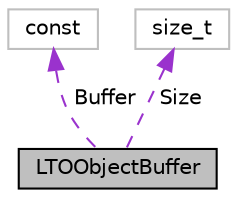 digraph "LTOObjectBuffer"
{
 // LATEX_PDF_SIZE
  bgcolor="transparent";
  edge [fontname="Helvetica",fontsize="10",labelfontname="Helvetica",labelfontsize="10"];
  node [fontname="Helvetica",fontsize="10",shape=record];
  Node1 [label="LTOObjectBuffer",height=0.2,width=0.4,color="black", fillcolor="grey75", style="filled", fontcolor="black",tooltip="Type to wrap a single object returned by ThinLTO."];
  Node2 -> Node1 [dir="back",color="darkorchid3",fontsize="10",style="dashed",label=" Buffer" ,fontname="Helvetica"];
  Node2 [label="const",height=0.2,width=0.4,color="grey75",tooltip=" "];
  Node3 -> Node1 [dir="back",color="darkorchid3",fontsize="10",style="dashed",label=" Size" ,fontname="Helvetica"];
  Node3 [label="size_t",height=0.2,width=0.4,color="grey75",tooltip=" "];
}

